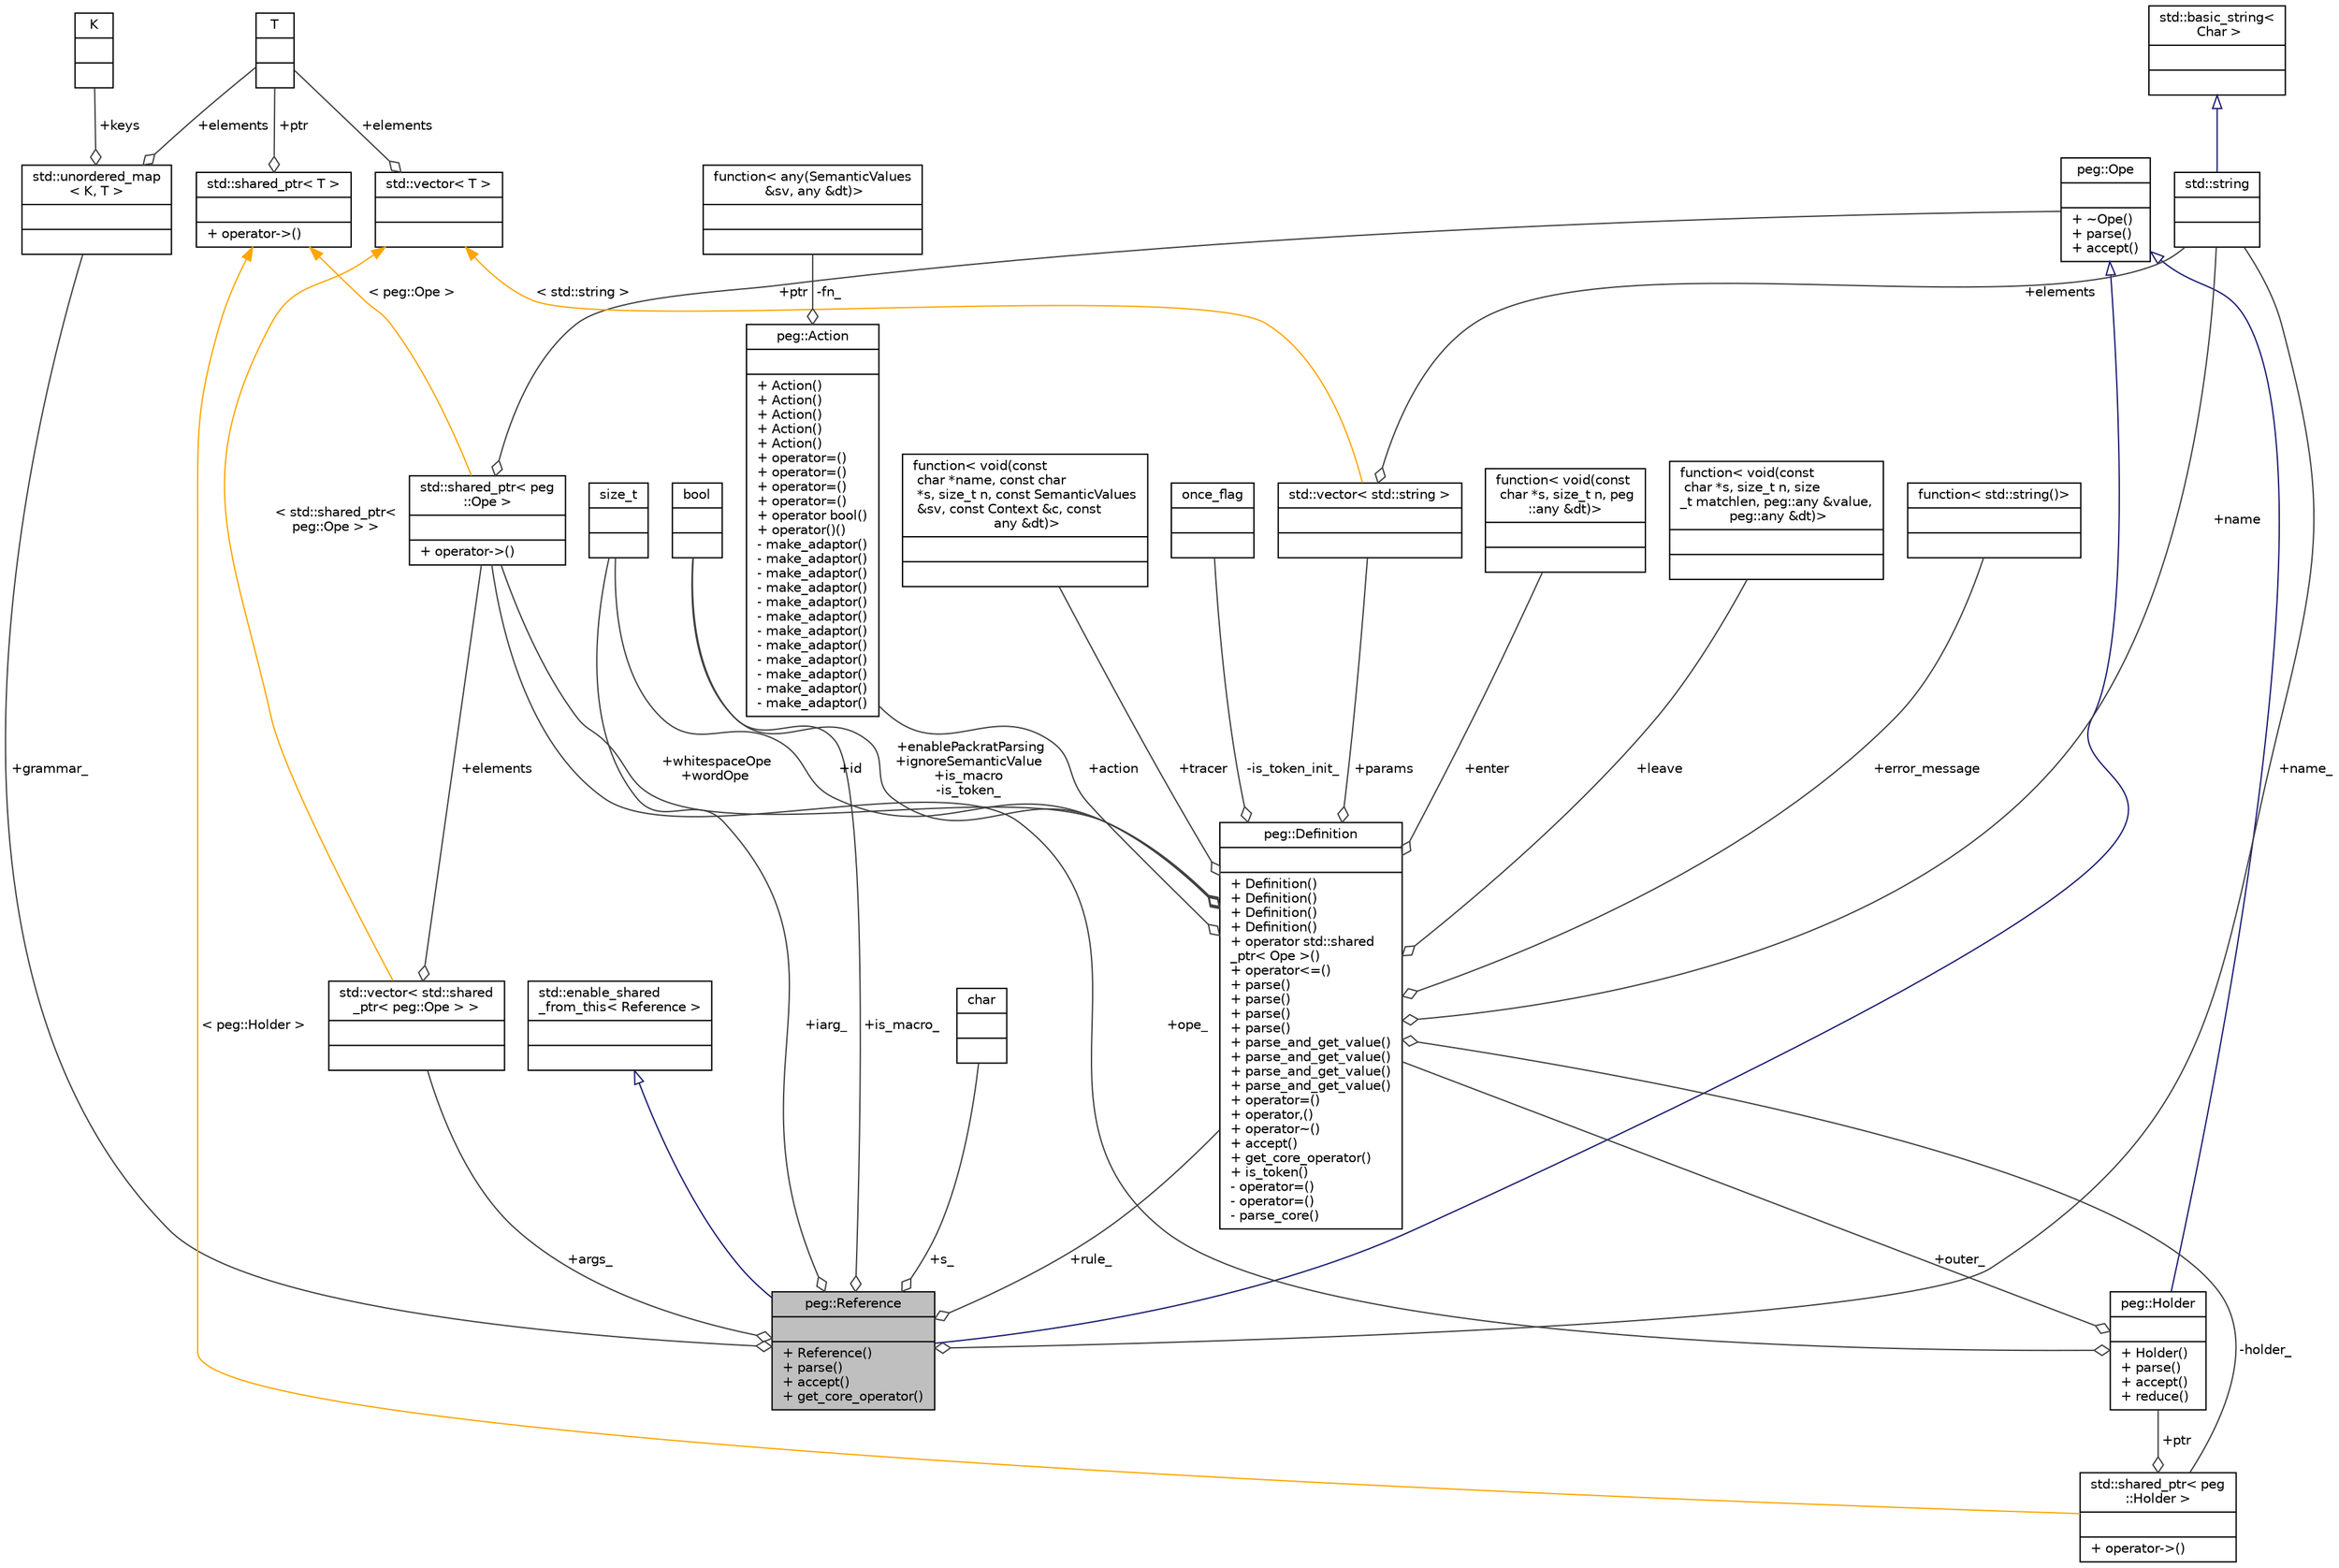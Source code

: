 digraph "peg::Reference"
{
 // LATEX_PDF_SIZE
  edge [fontname="Helvetica",fontsize="10",labelfontname="Helvetica",labelfontsize="10"];
  node [fontname="Helvetica",fontsize="10",shape=record];
  Node1 [label="{peg::Reference\n||+ Reference()\l+ parse()\l+ accept()\l+ get_core_operator()\l}",height=0.2,width=0.4,color="black", fillcolor="grey75", style="filled", fontcolor="black",tooltip=" "];
  Node2 -> Node1 [dir="back",color="midnightblue",fontsize="10",style="solid",arrowtail="onormal"];
  Node2 [label="{peg::Ope\n||+ ~Ope()\l+ parse()\l+ accept()\l}",height=0.2,width=0.4,color="black", fillcolor="white", style="filled",URL="$classpeg_1_1Ope.html",tooltip=" "];
  Node3 -> Node1 [dir="back",color="midnightblue",fontsize="10",style="solid",arrowtail="onormal"];
  Node3 [label="{std::enable_shared\l_from_this\< Reference \>\n||}",height=0.2,width=0.4,color="black", fillcolor="white", style="filled",tooltip=" "];
  Node4 -> Node1 [color="grey25",fontsize="10",style="solid",label=" +grammar_" ,arrowhead="odiamond"];
  Node4 [label="{std::unordered_map\l\< K, T \>\n||}",height=0.2,width=0.4,color="black", fillcolor="white", style="filled",tooltip=" "];
  Node5 -> Node4 [color="grey25",fontsize="10",style="solid",label=" +keys" ,arrowhead="odiamond"];
  Node5 [label="{K\n||}",height=0.2,width=0.4,color="black", fillcolor="white", style="filled",tooltip=" "];
  Node6 -> Node4 [color="grey25",fontsize="10",style="solid",label=" +elements" ,arrowhead="odiamond"];
  Node6 [label="{T\n||}",height=0.2,width=0.4,color="black", fillcolor="white", style="filled",tooltip=" "];
  Node7 -> Node1 [color="grey25",fontsize="10",style="solid",label=" +name_" ,arrowhead="odiamond"];
  Node7 [label="{std::string\n||}",height=0.2,width=0.4,color="black", fillcolor="white", style="filled",tooltip=" "];
  Node8 -> Node7 [dir="back",color="midnightblue",fontsize="10",style="solid",arrowtail="onormal"];
  Node8 [label="{std::basic_string\<\l Char \>\n||}",height=0.2,width=0.4,color="black", fillcolor="white", style="filled",tooltip=" "];
  Node9 -> Node1 [color="grey25",fontsize="10",style="solid",label=" +s_" ,arrowhead="odiamond"];
  Node9 [label="{char\n||}",height=0.2,width=0.4,color="black", fillcolor="white", style="filled",tooltip=" "];
  Node10 -> Node1 [color="grey25",fontsize="10",style="solid",label=" +is_macro_" ,arrowhead="odiamond"];
  Node10 [label="{bool\n||}",height=0.2,width=0.4,color="black", fillcolor="white", style="filled",tooltip=" "];
  Node11 -> Node1 [color="grey25",fontsize="10",style="solid",label=" +args_" ,arrowhead="odiamond"];
  Node11 [label="{std::vector\< std::shared\l_ptr\< peg::Ope \> \>\n||}",height=0.2,width=0.4,color="black", fillcolor="white", style="filled",tooltip=" "];
  Node12 -> Node11 [color="grey25",fontsize="10",style="solid",label=" +elements" ,arrowhead="odiamond"];
  Node12 [label="{std::shared_ptr\< peg\l::Ope \>\n||+ operator-\>()\l}",height=0.2,width=0.4,color="black", fillcolor="white", style="filled",tooltip=" "];
  Node2 -> Node12 [color="grey25",fontsize="10",style="solid",label=" +ptr" ,arrowhead="odiamond"];
  Node13 -> Node12 [dir="back",color="orange",fontsize="10",style="solid",label=" \< peg::Ope \>" ];
  Node13 [label="{std::shared_ptr\< T \>\n||+ operator-\>()\l}",height=0.2,width=0.4,color="black", fillcolor="white", style="filled",tooltip=" "];
  Node6 -> Node13 [color="grey25",fontsize="10",style="solid",label=" +ptr" ,arrowhead="odiamond"];
  Node14 -> Node11 [dir="back",color="orange",fontsize="10",style="solid",label=" \< std::shared_ptr\<\l peg::Ope \> \>" ];
  Node14 [label="{std::vector\< T \>\n||}",height=0.2,width=0.4,color="black", fillcolor="white", style="filled",tooltip=" "];
  Node6 -> Node14 [color="grey25",fontsize="10",style="solid",label=" +elements" ,arrowhead="odiamond"];
  Node15 -> Node1 [color="grey25",fontsize="10",style="solid",label=" +rule_" ,arrowhead="odiamond"];
  Node15 [label="{peg::Definition\n||+ Definition()\l+ Definition()\l+ Definition()\l+ Definition()\l+ operator std::shared\l_ptr\< Ope \>()\l+ operator\<=()\l+ parse()\l+ parse()\l+ parse()\l+ parse()\l+ parse_and_get_value()\l+ parse_and_get_value()\l+ parse_and_get_value()\l+ parse_and_get_value()\l+ operator=()\l+ operator,()\l+ operator~()\l+ accept()\l+ get_core_operator()\l+ is_token()\l- operator=()\l- operator=()\l- parse_core()\l}",height=0.2,width=0.4,color="black", fillcolor="white", style="filled",URL="$classpeg_1_1Definition.html",tooltip=" "];
  Node7 -> Node15 [color="grey25",fontsize="10",style="solid",label=" +name" ,arrowhead="odiamond"];
  Node16 -> Node15 [color="grey25",fontsize="10",style="solid",label=" +id" ,arrowhead="odiamond"];
  Node16 [label="{size_t\n||}",height=0.2,width=0.4,color="black", fillcolor="white", style="filled",tooltip=" "];
  Node17 -> Node15 [color="grey25",fontsize="10",style="solid",label=" +action" ,arrowhead="odiamond"];
  Node17 [label="{peg::Action\n||+ Action()\l+ Action()\l+ Action()\l+ Action()\l+ Action()\l+ operator=()\l+ operator=()\l+ operator=()\l+ operator=()\l+ operator bool()\l+ operator()()\l- make_adaptor()\l- make_adaptor()\l- make_adaptor()\l- make_adaptor()\l- make_adaptor()\l- make_adaptor()\l- make_adaptor()\l- make_adaptor()\l- make_adaptor()\l- make_adaptor()\l- make_adaptor()\l- make_adaptor()\l}",height=0.2,width=0.4,color="black", fillcolor="white", style="filled",URL="$classpeg_1_1Action.html",tooltip=" "];
  Node18 -> Node17 [color="grey25",fontsize="10",style="solid",label=" -fn_" ,arrowhead="odiamond"];
  Node18 [label="{function\< any(SemanticValues\l &sv, any &dt)\>\n||}",height=0.2,width=0.4,color="black", fillcolor="white", style="filled",tooltip=" "];
  Node19 -> Node15 [color="grey25",fontsize="10",style="solid",label=" +enter" ,arrowhead="odiamond"];
  Node19 [label="{function\< void(const\l char *s, size_t n, peg\l::any &dt)\>\n||}",height=0.2,width=0.4,color="black", fillcolor="white", style="filled",tooltip=" "];
  Node20 -> Node15 [color="grey25",fontsize="10",style="solid",label=" +leave" ,arrowhead="odiamond"];
  Node20 [label="{function\< void(const\l char *s, size_t n, size\l_t matchlen, peg::any &value,\l peg::any &dt)\>\n||}",height=0.2,width=0.4,color="black", fillcolor="white", style="filled",tooltip=" "];
  Node21 -> Node15 [color="grey25",fontsize="10",style="solid",label=" +error_message" ,arrowhead="odiamond"];
  Node21 [label="{function\< std::string()\>\n||}",height=0.2,width=0.4,color="black", fillcolor="white", style="filled",tooltip=" "];
  Node10 -> Node15 [color="grey25",fontsize="10",style="solid",label=" +enablePackratParsing\n+ignoreSemanticValue\n+is_macro\n-is_token_" ,arrowhead="odiamond"];
  Node12 -> Node15 [color="grey25",fontsize="10",style="solid",label=" +whitespaceOpe\n+wordOpe" ,arrowhead="odiamond"];
  Node22 -> Node15 [color="grey25",fontsize="10",style="solid",label=" +params" ,arrowhead="odiamond"];
  Node22 [label="{std::vector\< std::string \>\n||}",height=0.2,width=0.4,color="black", fillcolor="white", style="filled",tooltip=" "];
  Node7 -> Node22 [color="grey25",fontsize="10",style="solid",label=" +elements" ,arrowhead="odiamond"];
  Node14 -> Node22 [dir="back",color="orange",fontsize="10",style="solid",label=" \< std::string \>" ];
  Node23 -> Node15 [color="grey25",fontsize="10",style="solid",label=" +tracer" ,arrowhead="odiamond"];
  Node23 [label="{function\< void(const\l char *name, const char\l *s, size_t n, const SemanticValues\l &sv, const Context &c, const\l any &dt)\>\n||}",height=0.2,width=0.4,color="black", fillcolor="white", style="filled",tooltip=" "];
  Node24 -> Node15 [color="grey25",fontsize="10",style="solid",label=" -holder_" ,arrowhead="odiamond"];
  Node24 [label="{std::shared_ptr\< peg\l::Holder \>\n||+ operator-\>()\l}",height=0.2,width=0.4,color="black", fillcolor="white", style="filled",tooltip=" "];
  Node25 -> Node24 [color="grey25",fontsize="10",style="solid",label=" +ptr" ,arrowhead="odiamond"];
  Node25 [label="{peg::Holder\n||+ Holder()\l+ parse()\l+ accept()\l+ reduce()\l}",height=0.2,width=0.4,color="black", fillcolor="white", style="filled",URL="$classpeg_1_1Holder.html",tooltip=" "];
  Node2 -> Node25 [dir="back",color="midnightblue",fontsize="10",style="solid",arrowtail="onormal"];
  Node12 -> Node25 [color="grey25",fontsize="10",style="solid",label=" +ope_" ,arrowhead="odiamond"];
  Node15 -> Node25 [color="grey25",fontsize="10",style="solid",label=" +outer_" ,arrowhead="odiamond"];
  Node13 -> Node24 [dir="back",color="orange",fontsize="10",style="solid",label=" \< peg::Holder \>" ];
  Node26 -> Node15 [color="grey25",fontsize="10",style="solid",label=" -is_token_init_" ,arrowhead="odiamond"];
  Node26 [label="{once_flag\n||}",height=0.2,width=0.4,color="black", fillcolor="white", style="filled",tooltip=" "];
  Node16 -> Node1 [color="grey25",fontsize="10",style="solid",label=" +iarg_" ,arrowhead="odiamond"];
}
